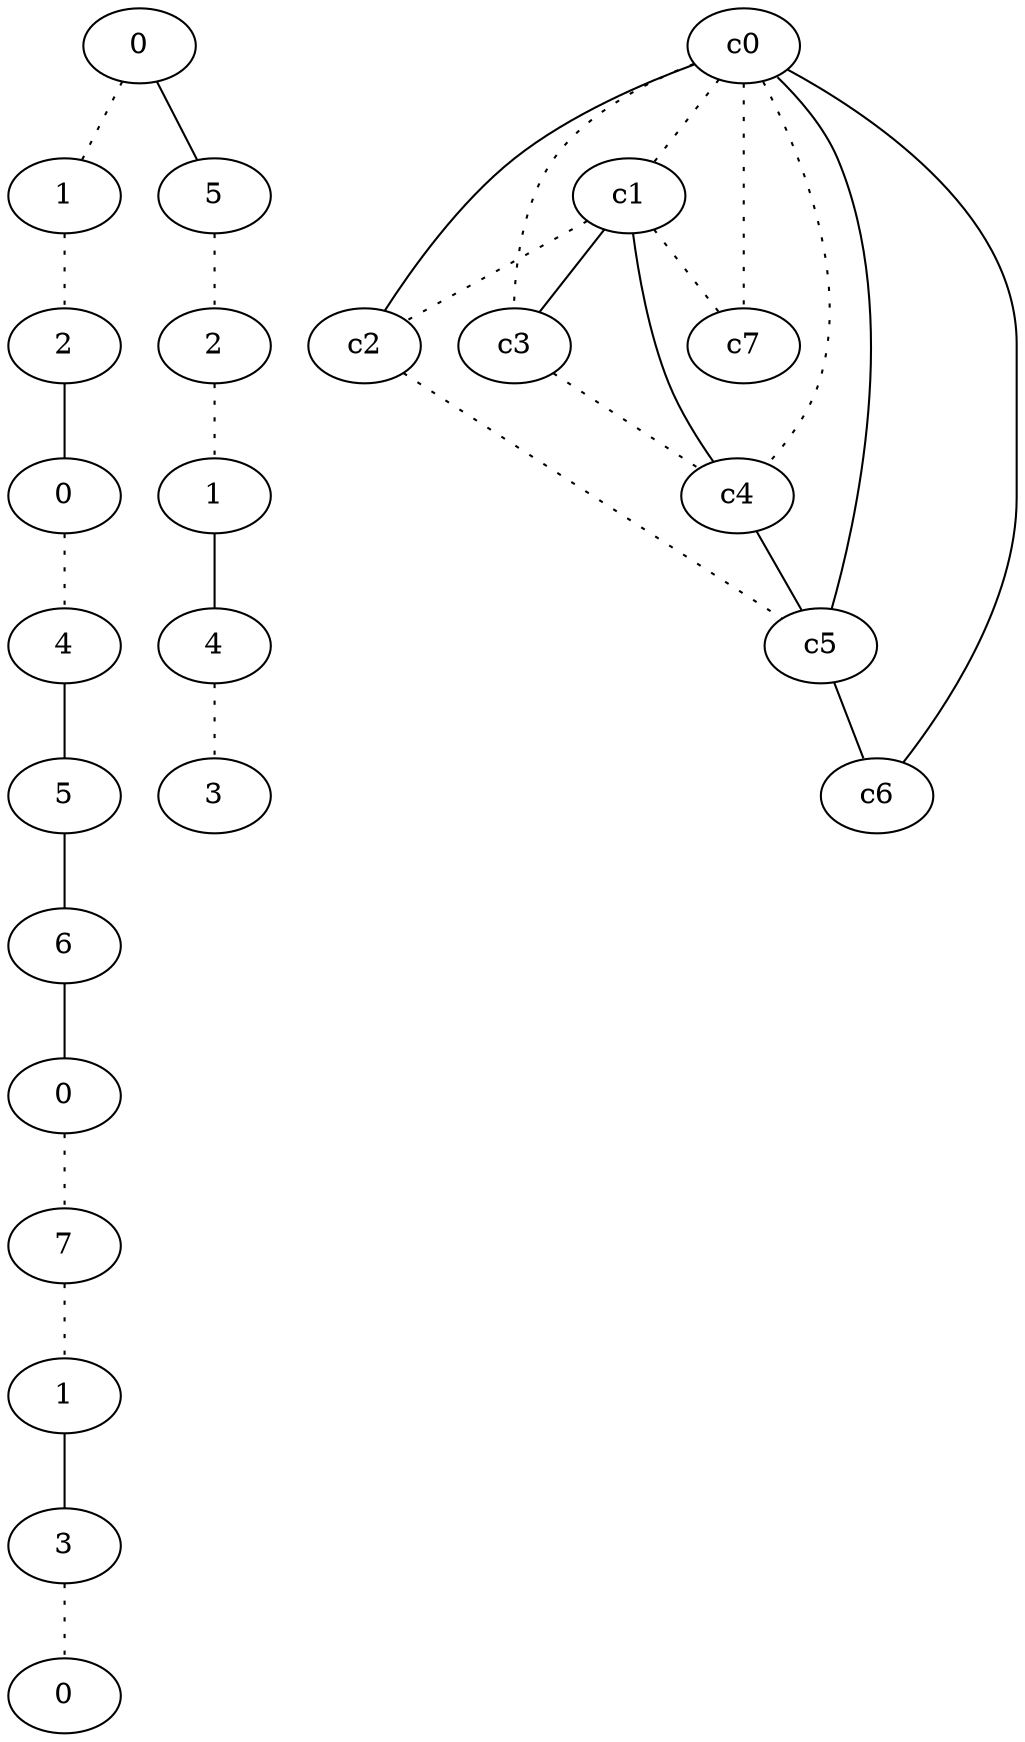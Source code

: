 graph {
a0[label=0];
a1[label=1];
a2[label=2];
a3[label=0];
a4[label=4];
a5[label=5];
a6[label=6];
a7[label=0];
a8[label=7];
a9[label=1];
a10[label=3];
a11[label=0];
a12[label=5];
a13[label=2];
a14[label=1];
a15[label=4];
a16[label=3];
a0 -- a1 [style=dotted];
a0 -- a12;
a1 -- a2 [style=dotted];
a2 -- a3;
a3 -- a4 [style=dotted];
a4 -- a5;
a5 -- a6;
a6 -- a7;
a7 -- a8 [style=dotted];
a8 -- a9 [style=dotted];
a9 -- a10;
a10 -- a11 [style=dotted];
a12 -- a13 [style=dotted];
a13 -- a14 [style=dotted];
a14 -- a15;
a15 -- a16 [style=dotted];
c0 -- c1 [style=dotted];
c0 -- c2;
c0 -- c3 [style=dotted];
c0 -- c4 [style=dotted];
c0 -- c5;
c0 -- c6;
c0 -- c7 [style=dotted];
c1 -- c2 [style=dotted];
c1 -- c3;
c1 -- c4;
c1 -- c7 [style=dotted];
c2 -- c5 [style=dotted];
c3 -- c4 [style=dotted];
c4 -- c5;
c5 -- c6;
}
